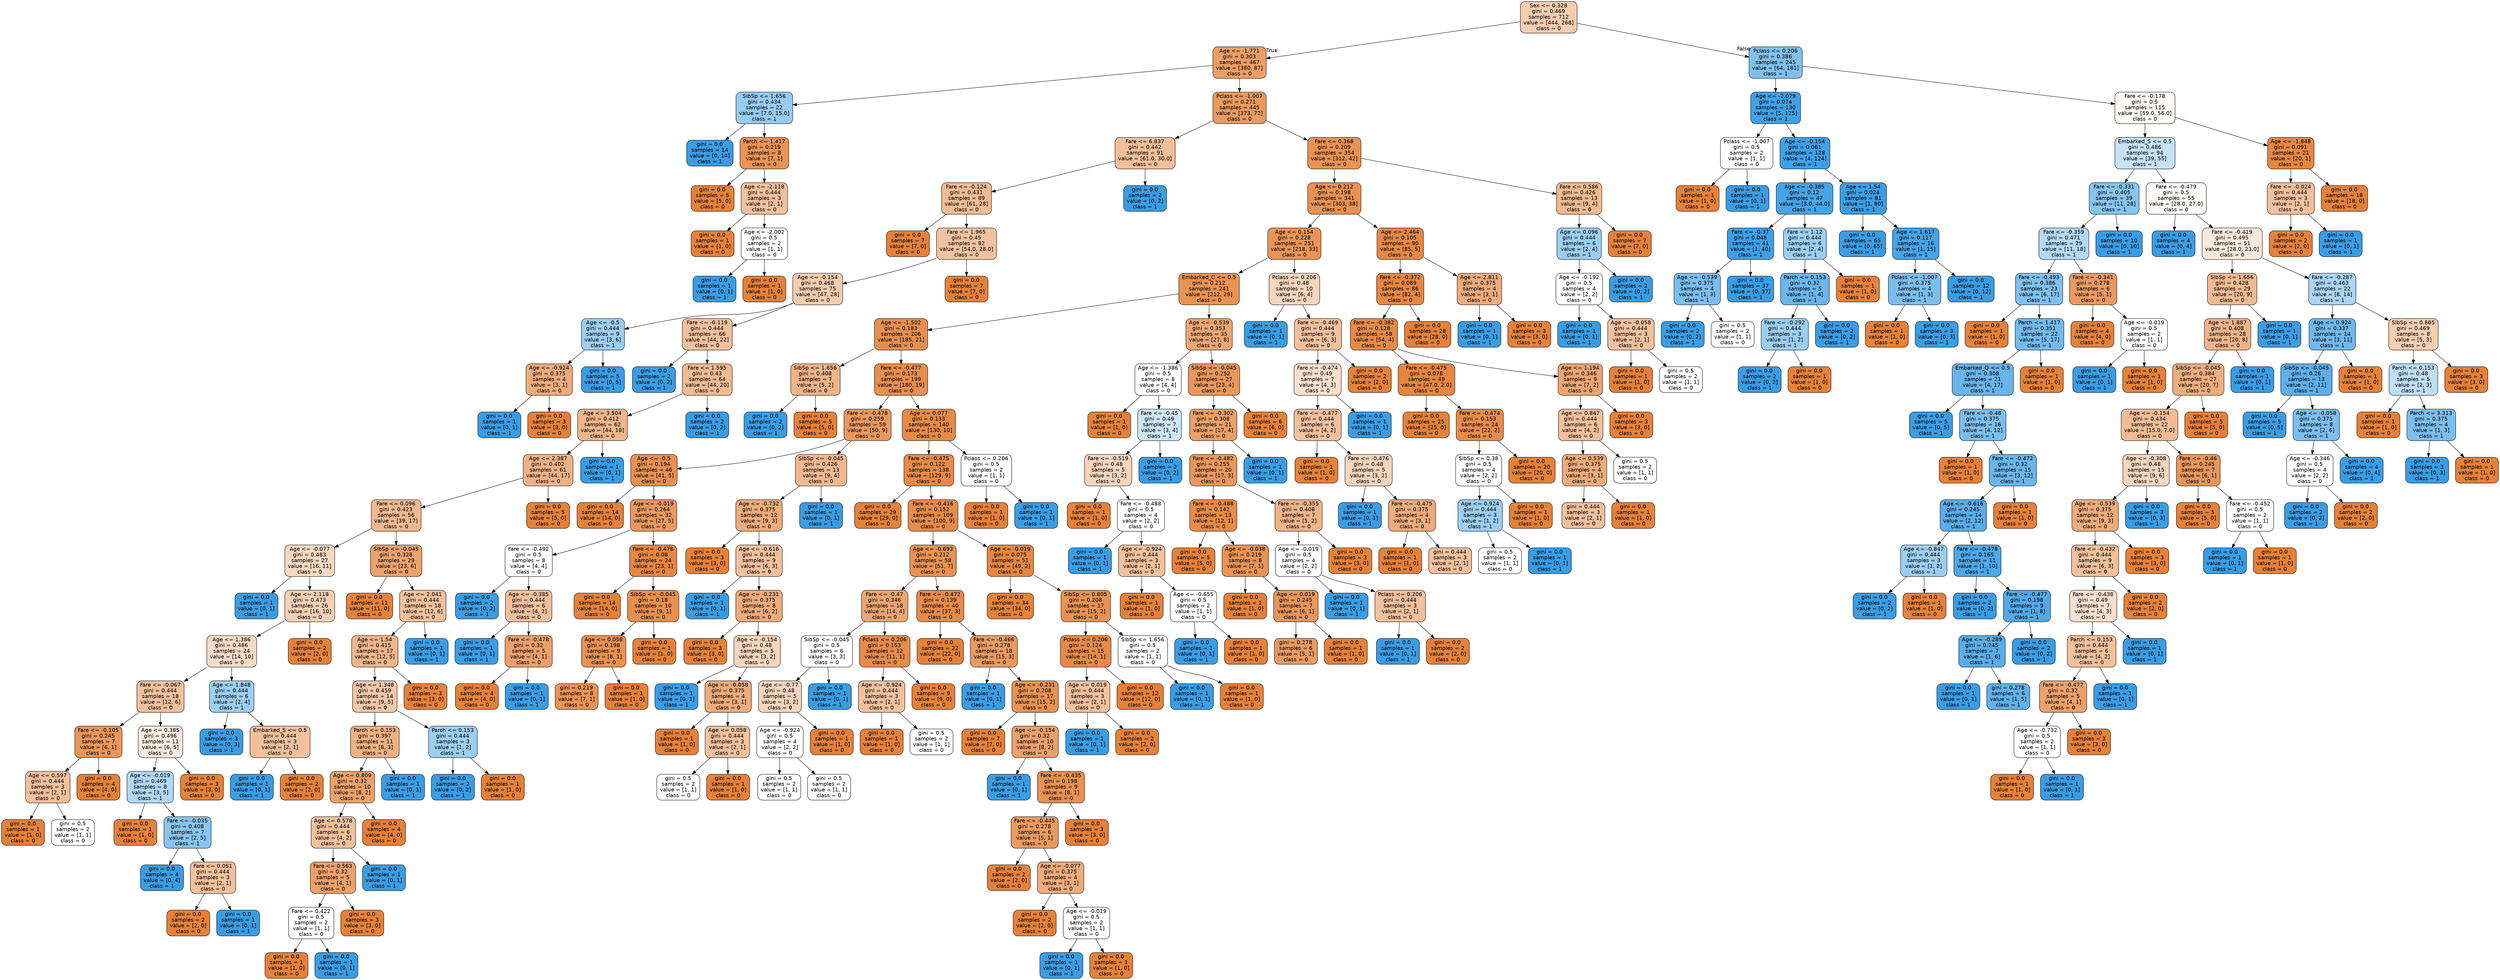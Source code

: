 digraph Tree {
node [shape=box, style="filled, rounded", color="black", fontname="helvetica"] ;
edge [fontname="helvetica"] ;
0 [label="Sex <= 0.328\ngini = 0.469\nsamples = 712\nvalue = [444, 268]\nclass = 0", fillcolor="#f5cdb1"] ;
1 [label="Age <= -1.771\ngini = 0.303\nsamples = 467\nvalue = [380, 87]\nclass = 0", fillcolor="#eb9e66"] ;
0 -> 1 [labeldistance=2.5, labelangle=45, headlabel="True"] ;
2 [label="SibSp <= 1.656\ngini = 0.434\nsamples = 22\nvalue = [7.0, 15.0]\nclass = 1", fillcolor="#95cbf1"] ;
1 -> 2 ;
3 [label="gini = 0.0\nsamples = 14\nvalue = [0, 14]\nclass = 1", fillcolor="#399de5"] ;
2 -> 3 ;
4 [label="Parch <= 1.417\ngini = 0.219\nsamples = 8\nvalue = [7, 1]\nclass = 0", fillcolor="#e99355"] ;
2 -> 4 ;
5 [label="gini = 0.0\nsamples = 5\nvalue = [5, 0]\nclass = 0", fillcolor="#e58139"] ;
4 -> 5 ;
6 [label="Age <= -2.118\ngini = 0.444\nsamples = 3\nvalue = [2, 1]\nclass = 0", fillcolor="#f2c09c"] ;
4 -> 6 ;
7 [label="gini = 0.0\nsamples = 1\nvalue = [1, 0]\nclass = 0", fillcolor="#e58139"] ;
6 -> 7 ;
8 [label="Age <= -2.002\ngini = 0.5\nsamples = 2\nvalue = [1, 1]\nclass = 0", fillcolor="#ffffff"] ;
6 -> 8 ;
9 [label="gini = 0.0\nsamples = 1\nvalue = [0, 1]\nclass = 1", fillcolor="#399de5"] ;
8 -> 9 ;
10 [label="gini = 0.0\nsamples = 1\nvalue = [1, 0]\nclass = 0", fillcolor="#e58139"] ;
8 -> 10 ;
11 [label="Pclass <= -1.007\ngini = 0.271\nsamples = 445\nvalue = [373, 72]\nclass = 0", fillcolor="#ea995f"] ;
1 -> 11 ;
12 [label="Fare <= 6.837\ngini = 0.442\nsamples = 91\nvalue = [61.0, 30.0]\nclass = 0", fillcolor="#f2bf9a"] ;
11 -> 12 ;
13 [label="Fare <= -0.124\ngini = 0.431\nsamples = 89\nvalue = [61, 28]\nclass = 0", fillcolor="#f1bb94"] ;
12 -> 13 ;
14 [label="gini = 0.0\nsamples = 7\nvalue = [7, 0]\nclass = 0", fillcolor="#e58139"] ;
13 -> 14 ;
15 [label="Fare <= 1.965\ngini = 0.45\nsamples = 82\nvalue = [54.0, 28.0]\nclass = 0", fillcolor="#f2c2a0"] ;
13 -> 15 ;
16 [label="Age <= -0.154\ngini = 0.468\nsamples = 75\nvalue = [47, 28]\nclass = 0", fillcolor="#f4ccaf"] ;
15 -> 16 ;
17 [label="Age <= -0.5\ngini = 0.444\nsamples = 9\nvalue = [3, 6]\nclass = 1", fillcolor="#9ccef2"] ;
16 -> 17 ;
18 [label="Age <= -0.924\ngini = 0.375\nsamples = 4\nvalue = [3, 1]\nclass = 0", fillcolor="#eeab7b"] ;
17 -> 18 ;
19 [label="gini = 0.0\nsamples = 1\nvalue = [0, 1]\nclass = 1", fillcolor="#399de5"] ;
18 -> 19 ;
20 [label="gini = 0.0\nsamples = 3\nvalue = [3, 0]\nclass = 0", fillcolor="#e58139"] ;
18 -> 20 ;
21 [label="gini = 0.0\nsamples = 5\nvalue = [0, 5]\nclass = 1", fillcolor="#399de5"] ;
17 -> 21 ;
22 [label="Fare <= -0.119\ngini = 0.444\nsamples = 66\nvalue = [44, 22]\nclass = 0", fillcolor="#f2c09c"] ;
16 -> 22 ;
23 [label="gini = 0.0\nsamples = 2\nvalue = [0, 2]\nclass = 1", fillcolor="#399de5"] ;
22 -> 23 ;
24 [label="Fare <= 1.595\ngini = 0.43\nsamples = 64\nvalue = [44, 20]\nclass = 0", fillcolor="#f1ba93"] ;
22 -> 24 ;
25 [label="Age <= 3.504\ngini = 0.412\nsamples = 62\nvalue = [44, 18]\nclass = 0", fillcolor="#f0b58a"] ;
24 -> 25 ;
26 [label="Age <= 2.387\ngini = 0.402\nsamples = 61\nvalue = [44, 17]\nclass = 0", fillcolor="#efb286"] ;
25 -> 26 ;
27 [label="Fare <= 0.096\ngini = 0.423\nsamples = 56\nvalue = [39, 17]\nclass = 0", fillcolor="#f0b88f"] ;
26 -> 27 ;
28 [label="Age <= -0.077\ngini = 0.483\nsamples = 27\nvalue = [16, 11]\nclass = 0", fillcolor="#f7d8c1"] ;
27 -> 28 ;
29 [label="gini = 0.0\nsamples = 1\nvalue = [0, 1]\nclass = 1", fillcolor="#399de5"] ;
28 -> 29 ;
30 [label="Age <= 2.118\ngini = 0.473\nsamples = 26\nvalue = [16, 10]\nclass = 0", fillcolor="#f5d0b5"] ;
28 -> 30 ;
31 [label="Age <= 1.386\ngini = 0.486\nsamples = 24\nvalue = [14, 10]\nclass = 0", fillcolor="#f8dbc6"] ;
30 -> 31 ;
32 [label="Fare <= -0.067\ngini = 0.444\nsamples = 18\nvalue = [12, 6]\nclass = 0", fillcolor="#f2c09c"] ;
31 -> 32 ;
33 [label="Fare <= -0.105\ngini = 0.245\nsamples = 7\nvalue = [6, 1]\nclass = 0", fillcolor="#e9965a"] ;
32 -> 33 ;
34 [label="Age <= 0.597\ngini = 0.444\nsamples = 3\nvalue = [2, 1]\nclass = 0", fillcolor="#f2c09c"] ;
33 -> 34 ;
35 [label="gini = 0.0\nsamples = 1\nvalue = [1, 0]\nclass = 0", fillcolor="#e58139"] ;
34 -> 35 ;
36 [label="gini = 0.5\nsamples = 2\nvalue = [1, 1]\nclass = 0", fillcolor="#ffffff"] ;
34 -> 36 ;
37 [label="gini = 0.0\nsamples = 4\nvalue = [4, 0]\nclass = 0", fillcolor="#e58139"] ;
33 -> 37 ;
38 [label="Age <= 0.385\ngini = 0.496\nsamples = 11\nvalue = [6, 5]\nclass = 0", fillcolor="#fbeade"] ;
32 -> 38 ;
39 [label="Age <= -0.019\ngini = 0.469\nsamples = 8\nvalue = [3, 5]\nclass = 1", fillcolor="#b0d8f5"] ;
38 -> 39 ;
40 [label="gini = 0.0\nsamples = 1\nvalue = [1, 0]\nclass = 0", fillcolor="#e58139"] ;
39 -> 40 ;
41 [label="Fare <= -0.035\ngini = 0.408\nsamples = 7\nvalue = [2, 5]\nclass = 1", fillcolor="#88c4ef"] ;
39 -> 41 ;
42 [label="gini = 0.0\nsamples = 4\nvalue = [0, 4]\nclass = 1", fillcolor="#399de5"] ;
41 -> 42 ;
43 [label="Fare <= 0.051\ngini = 0.444\nsamples = 3\nvalue = [2, 1]\nclass = 0", fillcolor="#f2c09c"] ;
41 -> 43 ;
44 [label="gini = 0.0\nsamples = 2\nvalue = [2, 0]\nclass = 0", fillcolor="#e58139"] ;
43 -> 44 ;
45 [label="gini = 0.0\nsamples = 1\nvalue = [0, 1]\nclass = 1", fillcolor="#399de5"] ;
43 -> 45 ;
46 [label="gini = 0.0\nsamples = 3\nvalue = [3, 0]\nclass = 0", fillcolor="#e58139"] ;
38 -> 46 ;
47 [label="Age <= 1.848\ngini = 0.444\nsamples = 6\nvalue = [2, 4]\nclass = 1", fillcolor="#9ccef2"] ;
31 -> 47 ;
48 [label="gini = 0.0\nsamples = 3\nvalue = [0, 3]\nclass = 1", fillcolor="#399de5"] ;
47 -> 48 ;
49 [label="Embarked_S <= 0.5\ngini = 0.444\nsamples = 3\nvalue = [2, 1]\nclass = 0", fillcolor="#f2c09c"] ;
47 -> 49 ;
50 [label="gini = 0.0\nsamples = 1\nvalue = [0, 1]\nclass = 1", fillcolor="#399de5"] ;
49 -> 50 ;
51 [label="gini = 0.0\nsamples = 2\nvalue = [2, 0]\nclass = 0", fillcolor="#e58139"] ;
49 -> 51 ;
52 [label="gini = 0.0\nsamples = 2\nvalue = [2, 0]\nclass = 0", fillcolor="#e58139"] ;
30 -> 52 ;
53 [label="SibSp <= -0.045\ngini = 0.328\nsamples = 29\nvalue = [23, 6]\nclass = 0", fillcolor="#eca26d"] ;
27 -> 53 ;
54 [label="gini = 0.0\nsamples = 11\nvalue = [11, 0]\nclass = 0", fillcolor="#e58139"] ;
53 -> 54 ;
55 [label="Age <= 2.041\ngini = 0.444\nsamples = 18\nvalue = [12, 6]\nclass = 0", fillcolor="#f2c09c"] ;
53 -> 55 ;
56 [label="Age <= 1.54\ngini = 0.415\nsamples = 17\nvalue = [12, 5]\nclass = 0", fillcolor="#f0b58b"] ;
55 -> 56 ;
57 [label="Age <= 1.348\ngini = 0.459\nsamples = 14\nvalue = [9, 5]\nclass = 0", fillcolor="#f3c7a7"] ;
56 -> 57 ;
58 [label="Parch <= 0.153\ngini = 0.397\nsamples = 11\nvalue = [8, 3]\nclass = 0", fillcolor="#efb083"] ;
57 -> 58 ;
59 [label="Age <= 0.809\ngini = 0.32\nsamples = 10\nvalue = [8, 2]\nclass = 0", fillcolor="#eca06a"] ;
58 -> 59 ;
60 [label="Age <= 0.578\ngini = 0.444\nsamples = 6\nvalue = [4, 2]\nclass = 0", fillcolor="#f2c09c"] ;
59 -> 60 ;
61 [label="Fare <= 0.563\ngini = 0.32\nsamples = 5\nvalue = [4, 1]\nclass = 0", fillcolor="#eca06a"] ;
60 -> 61 ;
62 [label="Fare <= 0.422\ngini = 0.5\nsamples = 2\nvalue = [1, 1]\nclass = 0", fillcolor="#ffffff"] ;
61 -> 62 ;
63 [label="gini = 0.0\nsamples = 1\nvalue = [1, 0]\nclass = 0", fillcolor="#e58139"] ;
62 -> 63 ;
64 [label="gini = 0.0\nsamples = 1\nvalue = [0, 1]\nclass = 1", fillcolor="#399de5"] ;
62 -> 64 ;
65 [label="gini = 0.0\nsamples = 3\nvalue = [3, 0]\nclass = 0", fillcolor="#e58139"] ;
61 -> 65 ;
66 [label="gini = 0.0\nsamples = 1\nvalue = [0, 1]\nclass = 1", fillcolor="#399de5"] ;
60 -> 66 ;
67 [label="gini = 0.0\nsamples = 4\nvalue = [4, 0]\nclass = 0", fillcolor="#e58139"] ;
59 -> 67 ;
68 [label="gini = 0.0\nsamples = 1\nvalue = [0, 1]\nclass = 1", fillcolor="#399de5"] ;
58 -> 68 ;
69 [label="Parch <= 0.153\ngini = 0.444\nsamples = 3\nvalue = [1, 2]\nclass = 1", fillcolor="#9ccef2"] ;
57 -> 69 ;
70 [label="gini = 0.0\nsamples = 2\nvalue = [0, 2]\nclass = 1", fillcolor="#399de5"] ;
69 -> 70 ;
71 [label="gini = 0.0\nsamples = 1\nvalue = [1, 0]\nclass = 0", fillcolor="#e58139"] ;
69 -> 71 ;
72 [label="gini = 0.0\nsamples = 3\nvalue = [3, 0]\nclass = 0", fillcolor="#e58139"] ;
56 -> 72 ;
73 [label="gini = 0.0\nsamples = 1\nvalue = [0, 1]\nclass = 1", fillcolor="#399de5"] ;
55 -> 73 ;
74 [label="gini = 0.0\nsamples = 5\nvalue = [5, 0]\nclass = 0", fillcolor="#e58139"] ;
26 -> 74 ;
75 [label="gini = 0.0\nsamples = 1\nvalue = [0, 1]\nclass = 1", fillcolor="#399de5"] ;
25 -> 75 ;
76 [label="gini = 0.0\nsamples = 2\nvalue = [0, 2]\nclass = 1", fillcolor="#399de5"] ;
24 -> 76 ;
77 [label="gini = 0.0\nsamples = 7\nvalue = [7, 0]\nclass = 0", fillcolor="#e58139"] ;
15 -> 77 ;
78 [label="gini = 0.0\nsamples = 2\nvalue = [0, 2]\nclass = 1", fillcolor="#399de5"] ;
12 -> 78 ;
79 [label="Fare <= 0.368\ngini = 0.209\nsamples = 354\nvalue = [312, 42]\nclass = 0", fillcolor="#e89254"] ;
11 -> 79 ;
80 [label="Age <= 0.212\ngini = 0.198\nsamples = 341\nvalue = [303, 38]\nclass = 0", fillcolor="#e89152"] ;
79 -> 80 ;
81 [label="Age <= 0.154\ngini = 0.228\nsamples = 251\nvalue = [218, 33]\nclass = 0", fillcolor="#e99457"] ;
80 -> 81 ;
82 [label="Embarked_C <= 0.5\ngini = 0.212\nsamples = 241\nvalue = [212, 29]\nclass = 0", fillcolor="#e99254"] ;
81 -> 82 ;
83 [label="Age <= -1.502\ngini = 0.183\nsamples = 206\nvalue = [185, 21]\nclass = 0", fillcolor="#e88f4f"] ;
82 -> 83 ;
84 [label="SibSp <= 1.656\ngini = 0.408\nsamples = 7\nvalue = [5, 2]\nclass = 0", fillcolor="#efb388"] ;
83 -> 84 ;
85 [label="gini = 0.0\nsamples = 2\nvalue = [0, 2]\nclass = 1", fillcolor="#399de5"] ;
84 -> 85 ;
86 [label="gini = 0.0\nsamples = 5\nvalue = [5, 0]\nclass = 0", fillcolor="#e58139"] ;
84 -> 86 ;
87 [label="Fare <= -0.477\ngini = 0.173\nsamples = 199\nvalue = [180, 19]\nclass = 0", fillcolor="#e88e4e"] ;
83 -> 87 ;
88 [label="Fare <= -0.478\ngini = 0.259\nsamples = 59\nvalue = [50, 9]\nclass = 0", fillcolor="#ea985d"] ;
87 -> 88 ;
89 [label="Age <= -0.5\ngini = 0.194\nsamples = 46\nvalue = [41, 5]\nclass = 0", fillcolor="#e89051"] ;
88 -> 89 ;
90 [label="gini = 0.0\nsamples = 14\nvalue = [14, 0]\nclass = 0", fillcolor="#e58139"] ;
89 -> 90 ;
91 [label="Age <= -0.019\ngini = 0.264\nsamples = 32\nvalue = [27, 5]\nclass = 0", fillcolor="#ea985e"] ;
89 -> 91 ;
92 [label="Fare <= -0.492\ngini = 0.5\nsamples = 8\nvalue = [4, 4]\nclass = 0", fillcolor="#ffffff"] ;
91 -> 92 ;
93 [label="gini = 0.0\nsamples = 2\nvalue = [0, 2]\nclass = 1", fillcolor="#399de5"] ;
92 -> 93 ;
94 [label="Age <= -0.385\ngini = 0.444\nsamples = 6\nvalue = [4, 2]\nclass = 0", fillcolor="#f2c09c"] ;
92 -> 94 ;
95 [label="gini = 0.0\nsamples = 1\nvalue = [0, 1]\nclass = 1", fillcolor="#399de5"] ;
94 -> 95 ;
96 [label="Fare <= -0.478\ngini = 0.32\nsamples = 5\nvalue = [4, 1]\nclass = 0", fillcolor="#eca06a"] ;
94 -> 96 ;
97 [label="gini = 0.0\nsamples = 4\nvalue = [4, 0]\nclass = 0", fillcolor="#e58139"] ;
96 -> 97 ;
98 [label="gini = 0.0\nsamples = 1\nvalue = [0, 1]\nclass = 1", fillcolor="#399de5"] ;
96 -> 98 ;
99 [label="Fare <= -0.478\ngini = 0.08\nsamples = 24\nvalue = [23, 1]\nclass = 0", fillcolor="#e68642"] ;
91 -> 99 ;
100 [label="gini = 0.0\nsamples = 14\nvalue = [14, 0]\nclass = 0", fillcolor="#e58139"] ;
99 -> 100 ;
101 [label="SibSp <= -0.045\ngini = 0.18\nsamples = 10\nvalue = [9, 1]\nclass = 0", fillcolor="#e88f4f"] ;
99 -> 101 ;
102 [label="Age <= 0.058\ngini = 0.198\nsamples = 9\nvalue = [8, 1]\nclass = 0", fillcolor="#e89152"] ;
101 -> 102 ;
103 [label="gini = 0.219\nsamples = 8\nvalue = [7, 1]\nclass = 0", fillcolor="#e99355"] ;
102 -> 103 ;
104 [label="gini = 0.0\nsamples = 1\nvalue = [1, 0]\nclass = 0", fillcolor="#e58139"] ;
102 -> 104 ;
105 [label="gini = 0.0\nsamples = 1\nvalue = [1, 0]\nclass = 0", fillcolor="#e58139"] ;
101 -> 105 ;
106 [label="SibSp <= -0.045\ngini = 0.426\nsamples = 13\nvalue = [9, 4]\nclass = 0", fillcolor="#f1b991"] ;
88 -> 106 ;
107 [label="Age <= -0.732\ngini = 0.375\nsamples = 12\nvalue = [9, 3]\nclass = 0", fillcolor="#eeab7b"] ;
106 -> 107 ;
108 [label="gini = 0.0\nsamples = 3\nvalue = [3, 0]\nclass = 0", fillcolor="#e58139"] ;
107 -> 108 ;
109 [label="Age <= -0.616\ngini = 0.444\nsamples = 9\nvalue = [6, 3]\nclass = 0", fillcolor="#f2c09c"] ;
107 -> 109 ;
110 [label="gini = 0.0\nsamples = 1\nvalue = [0, 1]\nclass = 1", fillcolor="#399de5"] ;
109 -> 110 ;
111 [label="Age <= -0.231\ngini = 0.375\nsamples = 8\nvalue = [6, 2]\nclass = 0", fillcolor="#eeab7b"] ;
109 -> 111 ;
112 [label="gini = 0.0\nsamples = 3\nvalue = [3, 0]\nclass = 0", fillcolor="#e58139"] ;
111 -> 112 ;
113 [label="Age <= -0.154\ngini = 0.48\nsamples = 5\nvalue = [3, 2]\nclass = 0", fillcolor="#f6d5bd"] ;
111 -> 113 ;
114 [label="gini = 0.0\nsamples = 1\nvalue = [0, 1]\nclass = 1", fillcolor="#399de5"] ;
113 -> 114 ;
115 [label="Age <= -0.058\ngini = 0.375\nsamples = 4\nvalue = [3, 1]\nclass = 0", fillcolor="#eeab7b"] ;
113 -> 115 ;
116 [label="gini = 0.0\nsamples = 1\nvalue = [1, 0]\nclass = 0", fillcolor="#e58139"] ;
115 -> 116 ;
117 [label="Age <= 0.058\ngini = 0.444\nsamples = 3\nvalue = [2, 1]\nclass = 0", fillcolor="#f2c09c"] ;
115 -> 117 ;
118 [label="gini = 0.5\nsamples = 2\nvalue = [1, 1]\nclass = 0", fillcolor="#ffffff"] ;
117 -> 118 ;
119 [label="gini = 0.0\nsamples = 1\nvalue = [1, 0]\nclass = 0", fillcolor="#e58139"] ;
117 -> 119 ;
120 [label="gini = 0.0\nsamples = 1\nvalue = [0, 1]\nclass = 1", fillcolor="#399de5"] ;
106 -> 120 ;
121 [label="Age <= 0.077\ngini = 0.133\nsamples = 140\nvalue = [130, 10]\nclass = 0", fillcolor="#e78b48"] ;
87 -> 121 ;
122 [label="Fare <= -0.475\ngini = 0.122\nsamples = 138\nvalue = [129, 9]\nclass = 0", fillcolor="#e78a47"] ;
121 -> 122 ;
123 [label="gini = 0.0\nsamples = 29\nvalue = [29, 0]\nclass = 0", fillcolor="#e58139"] ;
122 -> 123 ;
124 [label="Fare <= -0.416\ngini = 0.152\nsamples = 109\nvalue = [100, 9]\nclass = 0", fillcolor="#e78c4b"] ;
122 -> 124 ;
125 [label="Age <= -0.693\ngini = 0.212\nsamples = 58\nvalue = [51, 7]\nclass = 0", fillcolor="#e99254"] ;
124 -> 125 ;
126 [label="Fare <= -0.47\ngini = 0.346\nsamples = 18\nvalue = [14, 4]\nclass = 0", fillcolor="#eca572"] ;
125 -> 126 ;
127 [label="SibSp <= -0.045\ngini = 0.5\nsamples = 6\nvalue = [3, 3]\nclass = 0", fillcolor="#ffffff"] ;
126 -> 127 ;
128 [label="Age <= -0.77\ngini = 0.48\nsamples = 5\nvalue = [3, 2]\nclass = 0", fillcolor="#f6d5bd"] ;
127 -> 128 ;
129 [label="Age <= -0.924\ngini = 0.5\nsamples = 4\nvalue = [2, 2]\nclass = 0", fillcolor="#ffffff"] ;
128 -> 129 ;
130 [label="gini = 0.5\nsamples = 2\nvalue = [1, 1]\nclass = 0", fillcolor="#ffffff"] ;
129 -> 130 ;
131 [label="gini = 0.5\nsamples = 2\nvalue = [1, 1]\nclass = 0", fillcolor="#ffffff"] ;
129 -> 131 ;
132 [label="gini = 0.0\nsamples = 1\nvalue = [1, 0]\nclass = 0", fillcolor="#e58139"] ;
128 -> 132 ;
133 [label="gini = 0.0\nsamples = 1\nvalue = [0, 1]\nclass = 1", fillcolor="#399de5"] ;
127 -> 133 ;
134 [label="Pclass <= 0.206\ngini = 0.153\nsamples = 12\nvalue = [11, 1]\nclass = 0", fillcolor="#e78c4b"] ;
126 -> 134 ;
135 [label="Age <= -0.924\ngini = 0.444\nsamples = 3\nvalue = [2, 1]\nclass = 0", fillcolor="#f2c09c"] ;
134 -> 135 ;
136 [label="gini = 0.0\nsamples = 1\nvalue = [1, 0]\nclass = 0", fillcolor="#e58139"] ;
135 -> 136 ;
137 [label="gini = 0.5\nsamples = 2\nvalue = [1, 1]\nclass = 0", fillcolor="#ffffff"] ;
135 -> 137 ;
138 [label="gini = 0.0\nsamples = 9\nvalue = [9, 0]\nclass = 0", fillcolor="#e58139"] ;
134 -> 138 ;
139 [label="Fare <= -0.472\ngini = 0.139\nsamples = 40\nvalue = [37, 3]\nclass = 0", fillcolor="#e78b49"] ;
125 -> 139 ;
140 [label="gini = 0.0\nsamples = 22\nvalue = [22, 0]\nclass = 0", fillcolor="#e58139"] ;
139 -> 140 ;
141 [label="Fare <= -0.466\ngini = 0.278\nsamples = 18\nvalue = [15, 3]\nclass = 0", fillcolor="#ea9a61"] ;
139 -> 141 ;
142 [label="gini = 0.0\nsamples = 1\nvalue = [0, 1]\nclass = 1", fillcolor="#399de5"] ;
141 -> 142 ;
143 [label="Age <= -0.231\ngini = 0.208\nsamples = 17\nvalue = [15, 2]\nclass = 0", fillcolor="#e89253"] ;
141 -> 143 ;
144 [label="gini = 0.0\nsamples = 7\nvalue = [7, 0]\nclass = 0", fillcolor="#e58139"] ;
143 -> 144 ;
145 [label="Age <= -0.154\ngini = 0.32\nsamples = 10\nvalue = [8, 2]\nclass = 0", fillcolor="#eca06a"] ;
143 -> 145 ;
146 [label="gini = 0.0\nsamples = 1\nvalue = [0, 1]\nclass = 1", fillcolor="#399de5"] ;
145 -> 146 ;
147 [label="Fare <= -0.435\ngini = 0.198\nsamples = 9\nvalue = [8, 1]\nclass = 0", fillcolor="#e89152"] ;
145 -> 147 ;
148 [label="Fare <= -0.445\ngini = 0.278\nsamples = 6\nvalue = [5, 1]\nclass = 0", fillcolor="#ea9a61"] ;
147 -> 148 ;
149 [label="gini = 0.0\nsamples = 2\nvalue = [2, 0]\nclass = 0", fillcolor="#e58139"] ;
148 -> 149 ;
150 [label="Age <= -0.077\ngini = 0.375\nsamples = 4\nvalue = [3, 1]\nclass = 0", fillcolor="#eeab7b"] ;
148 -> 150 ;
151 [label="gini = 0.0\nsamples = 2\nvalue = [2, 0]\nclass = 0", fillcolor="#e58139"] ;
150 -> 151 ;
152 [label="Age <= -0.019\ngini = 0.5\nsamples = 2\nvalue = [1, 1]\nclass = 0", fillcolor="#ffffff"] ;
150 -> 152 ;
153 [label="gini = 0.0\nsamples = 1\nvalue = [0, 1]\nclass = 1", fillcolor="#399de5"] ;
152 -> 153 ;
154 [label="gini = 0.0\nsamples = 1\nvalue = [1, 0]\nclass = 0", fillcolor="#e58139"] ;
152 -> 154 ;
155 [label="gini = 0.0\nsamples = 3\nvalue = [3, 0]\nclass = 0", fillcolor="#e58139"] ;
147 -> 155 ;
156 [label="Age <= -0.019\ngini = 0.075\nsamples = 51\nvalue = [49, 2]\nclass = 0", fillcolor="#e68641"] ;
124 -> 156 ;
157 [label="gini = 0.0\nsamples = 34\nvalue = [34, 0]\nclass = 0", fillcolor="#e58139"] ;
156 -> 157 ;
158 [label="SibSp <= 0.805\ngini = 0.208\nsamples = 17\nvalue = [15, 2]\nclass = 0", fillcolor="#e89253"] ;
156 -> 158 ;
159 [label="Pclass <= 0.206\ngini = 0.124\nsamples = 15\nvalue = [14, 1]\nclass = 0", fillcolor="#e78a47"] ;
158 -> 159 ;
160 [label="Age <= 0.019\ngini = 0.444\nsamples = 3\nvalue = [2, 1]\nclass = 0", fillcolor="#f2c09c"] ;
159 -> 160 ;
161 [label="gini = 0.0\nsamples = 1\nvalue = [0, 1]\nclass = 1", fillcolor="#399de5"] ;
160 -> 161 ;
162 [label="gini = 0.0\nsamples = 2\nvalue = [2, 0]\nclass = 0", fillcolor="#e58139"] ;
160 -> 162 ;
163 [label="gini = 0.0\nsamples = 12\nvalue = [12, 0]\nclass = 0", fillcolor="#e58139"] ;
159 -> 163 ;
164 [label="SibSp <= 1.656\ngini = 0.5\nsamples = 2\nvalue = [1, 1]\nclass = 0", fillcolor="#ffffff"] ;
158 -> 164 ;
165 [label="gini = 0.0\nsamples = 1\nvalue = [0, 1]\nclass = 1", fillcolor="#399de5"] ;
164 -> 165 ;
166 [label="gini = 0.0\nsamples = 1\nvalue = [1, 0]\nclass = 0", fillcolor="#e58139"] ;
164 -> 166 ;
167 [label="Pclass <= 0.206\ngini = 0.5\nsamples = 2\nvalue = [1, 1]\nclass = 0", fillcolor="#ffffff"] ;
121 -> 167 ;
168 [label="gini = 0.0\nsamples = 1\nvalue = [1, 0]\nclass = 0", fillcolor="#e58139"] ;
167 -> 168 ;
169 [label="gini = 0.0\nsamples = 1\nvalue = [0, 1]\nclass = 1", fillcolor="#399de5"] ;
167 -> 169 ;
170 [label="Age <= -0.539\ngini = 0.353\nsamples = 35\nvalue = [27, 8]\nclass = 0", fillcolor="#eda674"] ;
82 -> 170 ;
171 [label="Age <= -1.386\ngini = 0.5\nsamples = 8\nvalue = [4, 4]\nclass = 0", fillcolor="#ffffff"] ;
170 -> 171 ;
172 [label="gini = 0.0\nsamples = 1\nvalue = [1, 0]\nclass = 0", fillcolor="#e58139"] ;
171 -> 172 ;
173 [label="Fare <= -0.45\ngini = 0.49\nsamples = 7\nvalue = [3, 4]\nclass = 1", fillcolor="#cee6f8"] ;
171 -> 173 ;
174 [label="Fare <= -0.519\ngini = 0.48\nsamples = 5\nvalue = [3, 2]\nclass = 0", fillcolor="#f6d5bd"] ;
173 -> 174 ;
175 [label="gini = 0.0\nsamples = 1\nvalue = [1, 0]\nclass = 0", fillcolor="#e58139"] ;
174 -> 175 ;
176 [label="Fare <= -0.488\ngini = 0.5\nsamples = 4\nvalue = [2, 2]\nclass = 0", fillcolor="#ffffff"] ;
174 -> 176 ;
177 [label="gini = 0.0\nsamples = 1\nvalue = [0, 1]\nclass = 1", fillcolor="#399de5"] ;
176 -> 177 ;
178 [label="Age <= -0.924\ngini = 0.444\nsamples = 3\nvalue = [2, 1]\nclass = 0", fillcolor="#f2c09c"] ;
176 -> 178 ;
179 [label="gini = 0.0\nsamples = 1\nvalue = [1, 0]\nclass = 0", fillcolor="#e58139"] ;
178 -> 179 ;
180 [label="Age <= -0.655\ngini = 0.5\nsamples = 2\nvalue = [1, 1]\nclass = 0", fillcolor="#ffffff"] ;
178 -> 180 ;
181 [label="gini = 0.0\nsamples = 1\nvalue = [0, 1]\nclass = 1", fillcolor="#399de5"] ;
180 -> 181 ;
182 [label="gini = 0.0\nsamples = 1\nvalue = [1, 0]\nclass = 0", fillcolor="#e58139"] ;
180 -> 182 ;
183 [label="gini = 0.0\nsamples = 2\nvalue = [0, 2]\nclass = 1", fillcolor="#399de5"] ;
173 -> 183 ;
184 [label="SibSp <= -0.045\ngini = 0.252\nsamples = 27\nvalue = [23, 4]\nclass = 0", fillcolor="#ea975b"] ;
170 -> 184 ;
185 [label="Fare <= -0.302\ngini = 0.308\nsamples = 21\nvalue = [17, 4]\nclass = 0", fillcolor="#eb9f68"] ;
184 -> 185 ;
186 [label="Fare <= -0.482\ngini = 0.255\nsamples = 20\nvalue = [17, 3]\nclass = 0", fillcolor="#ea975c"] ;
185 -> 186 ;
187 [label="Fare <= -0.488\ngini = 0.142\nsamples = 13\nvalue = [12, 1]\nclass = 0", fillcolor="#e78c49"] ;
186 -> 187 ;
188 [label="gini = 0.0\nsamples = 5\nvalue = [5, 0]\nclass = 0", fillcolor="#e58139"] ;
187 -> 188 ;
189 [label="Age <= -0.038\ngini = 0.219\nsamples = 8\nvalue = [7, 1]\nclass = 0", fillcolor="#e99355"] ;
187 -> 189 ;
190 [label="gini = 0.0\nsamples = 1\nvalue = [1, 0]\nclass = 0", fillcolor="#e58139"] ;
189 -> 190 ;
191 [label="Age <= 0.019\ngini = 0.245\nsamples = 7\nvalue = [6, 1]\nclass = 0", fillcolor="#e9965a"] ;
189 -> 191 ;
192 [label="gini = 0.278\nsamples = 6\nvalue = [5, 1]\nclass = 0", fillcolor="#ea9a61"] ;
191 -> 192 ;
193 [label="gini = 0.0\nsamples = 1\nvalue = [1, 0]\nclass = 0", fillcolor="#e58139"] ;
191 -> 193 ;
194 [label="Fare <= -0.355\ngini = 0.408\nsamples = 7\nvalue = [5, 2]\nclass = 0", fillcolor="#efb388"] ;
186 -> 194 ;
195 [label="Age <= -0.019\ngini = 0.5\nsamples = 4\nvalue = [2, 2]\nclass = 0", fillcolor="#ffffff"] ;
194 -> 195 ;
196 [label="gini = 0.0\nsamples = 1\nvalue = [0, 1]\nclass = 1", fillcolor="#399de5"] ;
195 -> 196 ;
197 [label="Pclass <= 0.206\ngini = 0.444\nsamples = 3\nvalue = [2, 1]\nclass = 0", fillcolor="#f2c09c"] ;
195 -> 197 ;
198 [label="gini = 0.0\nsamples = 1\nvalue = [0, 1]\nclass = 1", fillcolor="#399de5"] ;
197 -> 198 ;
199 [label="gini = 0.0\nsamples = 2\nvalue = [2, 0]\nclass = 0", fillcolor="#e58139"] ;
197 -> 199 ;
200 [label="gini = 0.0\nsamples = 3\nvalue = [3, 0]\nclass = 0", fillcolor="#e58139"] ;
194 -> 200 ;
201 [label="gini = 0.0\nsamples = 1\nvalue = [0, 1]\nclass = 1", fillcolor="#399de5"] ;
185 -> 201 ;
202 [label="gini = 0.0\nsamples = 6\nvalue = [6, 0]\nclass = 0", fillcolor="#e58139"] ;
184 -> 202 ;
203 [label="Pclass <= 0.206\ngini = 0.48\nsamples = 10\nvalue = [6, 4]\nclass = 0", fillcolor="#f6d5bd"] ;
81 -> 203 ;
204 [label="gini = 0.0\nsamples = 1\nvalue = [0, 1]\nclass = 1", fillcolor="#399de5"] ;
203 -> 204 ;
205 [label="Fare <= -0.469\ngini = 0.444\nsamples = 9\nvalue = [6, 3]\nclass = 0", fillcolor="#f2c09c"] ;
203 -> 205 ;
206 [label="Fare <= -0.474\ngini = 0.49\nsamples = 7\nvalue = [4, 3]\nclass = 0", fillcolor="#f8e0ce"] ;
205 -> 206 ;
207 [label="Fare <= -0.477\ngini = 0.444\nsamples = 6\nvalue = [4, 2]\nclass = 0", fillcolor="#f2c09c"] ;
206 -> 207 ;
208 [label="gini = 0.0\nsamples = 1\nvalue = [1, 0]\nclass = 0", fillcolor="#e58139"] ;
207 -> 208 ;
209 [label="Fare <= -0.476\ngini = 0.48\nsamples = 5\nvalue = [3, 2]\nclass = 0", fillcolor="#f6d5bd"] ;
207 -> 209 ;
210 [label="gini = 0.0\nsamples = 1\nvalue = [0, 1]\nclass = 1", fillcolor="#399de5"] ;
209 -> 210 ;
211 [label="Fare <= -0.475\ngini = 0.375\nsamples = 4\nvalue = [3, 1]\nclass = 0", fillcolor="#eeab7b"] ;
209 -> 211 ;
212 [label="gini = 0.0\nsamples = 1\nvalue = [1, 0]\nclass = 0", fillcolor="#e58139"] ;
211 -> 212 ;
213 [label="gini = 0.444\nsamples = 3\nvalue = [2, 1]\nclass = 0", fillcolor="#f2c09c"] ;
211 -> 213 ;
214 [label="gini = 0.0\nsamples = 1\nvalue = [0, 1]\nclass = 1", fillcolor="#399de5"] ;
206 -> 214 ;
215 [label="gini = 0.0\nsamples = 2\nvalue = [2, 0]\nclass = 0", fillcolor="#e58139"] ;
205 -> 215 ;
216 [label="Age <= 2.464\ngini = 0.105\nsamples = 90\nvalue = [85, 5]\nclass = 0", fillcolor="#e78845"] ;
80 -> 216 ;
217 [label="Fare <= -0.372\ngini = 0.089\nsamples = 86\nvalue = [82, 4]\nclass = 0", fillcolor="#e68743"] ;
216 -> 217 ;
218 [label="Fare <= -0.382\ngini = 0.128\nsamples = 58\nvalue = [54, 4]\nclass = 0", fillcolor="#e78a48"] ;
217 -> 218 ;
219 [label="Fare <= -0.475\ngini = 0.078\nsamples = 49\nvalue = [47.0, 2.0]\nclass = 0", fillcolor="#e68641"] ;
218 -> 219 ;
220 [label="gini = 0.0\nsamples = 25\nvalue = [25, 0]\nclass = 0", fillcolor="#e58139"] ;
219 -> 220 ;
221 [label="Fare <= -0.474\ngini = 0.153\nsamples = 24\nvalue = [22, 2]\nclass = 0", fillcolor="#e78c4b"] ;
219 -> 221 ;
222 [label="SibSp <= 0.38\ngini = 0.5\nsamples = 4\nvalue = [2, 2]\nclass = 0", fillcolor="#ffffff"] ;
221 -> 222 ;
223 [label="Age <= 0.924\ngini = 0.444\nsamples = 3\nvalue = [1, 2]\nclass = 1", fillcolor="#9ccef2"] ;
222 -> 223 ;
224 [label="gini = 0.5\nsamples = 2\nvalue = [1, 1]\nclass = 0", fillcolor="#ffffff"] ;
223 -> 224 ;
225 [label="gini = 0.0\nsamples = 1\nvalue = [0, 1]\nclass = 1", fillcolor="#399de5"] ;
223 -> 225 ;
226 [label="gini = 0.0\nsamples = 1\nvalue = [1, 0]\nclass = 0", fillcolor="#e58139"] ;
222 -> 226 ;
227 [label="gini = 0.0\nsamples = 20\nvalue = [20, 0]\nclass = 0", fillcolor="#e58139"] ;
221 -> 227 ;
228 [label="Age <= 1.194\ngini = 0.346\nsamples = 9\nvalue = [7, 2]\nclass = 0", fillcolor="#eca572"] ;
218 -> 228 ;
229 [label="Age <= 0.847\ngini = 0.444\nsamples = 6\nvalue = [4, 2]\nclass = 0", fillcolor="#f2c09c"] ;
228 -> 229 ;
230 [label="Age <= 0.539\ngini = 0.375\nsamples = 4\nvalue = [3, 1]\nclass = 0", fillcolor="#eeab7b"] ;
229 -> 230 ;
231 [label="gini = 0.444\nsamples = 3\nvalue = [2, 1]\nclass = 0", fillcolor="#f2c09c"] ;
230 -> 231 ;
232 [label="gini = 0.0\nsamples = 1\nvalue = [1, 0]\nclass = 0", fillcolor="#e58139"] ;
230 -> 232 ;
233 [label="gini = 0.5\nsamples = 2\nvalue = [1, 1]\nclass = 0", fillcolor="#ffffff"] ;
229 -> 233 ;
234 [label="gini = 0.0\nsamples = 3\nvalue = [3, 0]\nclass = 0", fillcolor="#e58139"] ;
228 -> 234 ;
235 [label="gini = 0.0\nsamples = 28\nvalue = [28, 0]\nclass = 0", fillcolor="#e58139"] ;
217 -> 235 ;
236 [label="Age <= 2.811\ngini = 0.375\nsamples = 4\nvalue = [3, 1]\nclass = 0", fillcolor="#eeab7b"] ;
216 -> 236 ;
237 [label="gini = 0.0\nsamples = 1\nvalue = [0, 1]\nclass = 1", fillcolor="#399de5"] ;
236 -> 237 ;
238 [label="gini = 0.0\nsamples = 3\nvalue = [3, 0]\nclass = 0", fillcolor="#e58139"] ;
236 -> 238 ;
239 [label="Fare <= 0.586\ngini = 0.426\nsamples = 13\nvalue = [9, 4]\nclass = 0", fillcolor="#f1b991"] ;
79 -> 239 ;
240 [label="Age <= 0.096\ngini = 0.444\nsamples = 6\nvalue = [2, 4]\nclass = 1", fillcolor="#9ccef2"] ;
239 -> 240 ;
241 [label="Age <= -0.192\ngini = 0.5\nsamples = 4\nvalue = [2, 2]\nclass = 0", fillcolor="#ffffff"] ;
240 -> 241 ;
242 [label="gini = 0.0\nsamples = 1\nvalue = [0, 1]\nclass = 1", fillcolor="#399de5"] ;
241 -> 242 ;
243 [label="Age <= -0.058\ngini = 0.444\nsamples = 3\nvalue = [2, 1]\nclass = 0", fillcolor="#f2c09c"] ;
241 -> 243 ;
244 [label="gini = 0.0\nsamples = 1\nvalue = [1, 0]\nclass = 0", fillcolor="#e58139"] ;
243 -> 244 ;
245 [label="gini = 0.5\nsamples = 2\nvalue = [1, 1]\nclass = 0", fillcolor="#ffffff"] ;
243 -> 245 ;
246 [label="gini = 0.0\nsamples = 2\nvalue = [0, 2]\nclass = 1", fillcolor="#399de5"] ;
240 -> 246 ;
247 [label="gini = 0.0\nsamples = 7\nvalue = [7, 0]\nclass = 0", fillcolor="#e58139"] ;
239 -> 247 ;
248 [label="Pclass <= 0.206\ngini = 0.386\nsamples = 245\nvalue = [64, 181]\nclass = 1", fillcolor="#7fc0ee"] ;
0 -> 248 [labeldistance=2.5, labelangle=-45, headlabel="False"] ;
249 [label="Age <= -2.079\ngini = 0.074\nsamples = 130\nvalue = [5, 125]\nclass = 1", fillcolor="#41a1e6"] ;
248 -> 249 ;
250 [label="Pclass <= -1.007\ngini = 0.5\nsamples = 2\nvalue = [1, 1]\nclass = 0", fillcolor="#ffffff"] ;
249 -> 250 ;
251 [label="gini = 0.0\nsamples = 1\nvalue = [1, 0]\nclass = 0", fillcolor="#e58139"] ;
250 -> 251 ;
252 [label="gini = 0.0\nsamples = 1\nvalue = [0, 1]\nclass = 1", fillcolor="#399de5"] ;
250 -> 252 ;
253 [label="Age <= -0.154\ngini = 0.061\nsamples = 128\nvalue = [4, 124]\nclass = 1", fillcolor="#3fa0e6"] ;
249 -> 253 ;
254 [label="Age <= -0.385\ngini = 0.12\nsamples = 47\nvalue = [3.0, 44.0]\nclass = 1", fillcolor="#46a4e7"] ;
253 -> 254 ;
255 [label="Fare <= -0.37\ngini = 0.048\nsamples = 41\nvalue = [1, 40]\nclass = 1", fillcolor="#3e9fe6"] ;
254 -> 255 ;
256 [label="Age <= -0.539\ngini = 0.375\nsamples = 4\nvalue = [1, 3]\nclass = 1", fillcolor="#7bbeee"] ;
255 -> 256 ;
257 [label="gini = 0.0\nsamples = 2\nvalue = [0, 2]\nclass = 1", fillcolor="#399de5"] ;
256 -> 257 ;
258 [label="gini = 0.5\nsamples = 2\nvalue = [1, 1]\nclass = 0", fillcolor="#ffffff"] ;
256 -> 258 ;
259 [label="gini = 0.0\nsamples = 37\nvalue = [0, 37]\nclass = 1", fillcolor="#399de5"] ;
255 -> 259 ;
260 [label="Fare <= 1.12\ngini = 0.444\nsamples = 6\nvalue = [2, 4]\nclass = 1", fillcolor="#9ccef2"] ;
254 -> 260 ;
261 [label="Parch <= 0.153\ngini = 0.32\nsamples = 5\nvalue = [1, 4]\nclass = 1", fillcolor="#6ab6ec"] ;
260 -> 261 ;
262 [label="Fare <= -0.292\ngini = 0.444\nsamples = 3\nvalue = [1, 2]\nclass = 1", fillcolor="#9ccef2"] ;
261 -> 262 ;
263 [label="gini = 0.0\nsamples = 2\nvalue = [0, 2]\nclass = 1", fillcolor="#399de5"] ;
262 -> 263 ;
264 [label="gini = 0.0\nsamples = 1\nvalue = [1, 0]\nclass = 0", fillcolor="#e58139"] ;
262 -> 264 ;
265 [label="gini = 0.0\nsamples = 2\nvalue = [0, 2]\nclass = 1", fillcolor="#399de5"] ;
261 -> 265 ;
266 [label="gini = 0.0\nsamples = 1\nvalue = [1, 0]\nclass = 0", fillcolor="#e58139"] ;
260 -> 266 ;
267 [label="Age <= 1.54\ngini = 0.024\nsamples = 81\nvalue = [1, 80]\nclass = 1", fillcolor="#3b9ee5"] ;
253 -> 267 ;
268 [label="gini = 0.0\nsamples = 65\nvalue = [0, 65]\nclass = 1", fillcolor="#399de5"] ;
267 -> 268 ;
269 [label="Age <= 1.617\ngini = 0.117\nsamples = 16\nvalue = [1, 15]\nclass = 1", fillcolor="#46a4e7"] ;
267 -> 269 ;
270 [label="Pclass <= -1.007\ngini = 0.375\nsamples = 4\nvalue = [1, 3]\nclass = 1", fillcolor="#7bbeee"] ;
269 -> 270 ;
271 [label="gini = 0.0\nsamples = 1\nvalue = [1, 0]\nclass = 0", fillcolor="#e58139"] ;
270 -> 271 ;
272 [label="gini = 0.0\nsamples = 3\nvalue = [0, 3]\nclass = 1", fillcolor="#399de5"] ;
270 -> 272 ;
273 [label="gini = 0.0\nsamples = 12\nvalue = [0, 12]\nclass = 1", fillcolor="#399de5"] ;
269 -> 273 ;
274 [label="Fare <= -0.178\ngini = 0.5\nsamples = 115\nvalue = [59.0, 56.0]\nclass = 0", fillcolor="#fef9f5"] ;
248 -> 274 ;
275 [label="Embarked_S <= 0.5\ngini = 0.486\nsamples = 94\nvalue = [39, 55]\nclass = 1", fillcolor="#c5e2f7"] ;
274 -> 275 ;
276 [label="Fare <= -0.331\ngini = 0.405\nsamples = 39\nvalue = [11, 28]\nclass = 1", fillcolor="#87c4ef"] ;
275 -> 276 ;
277 [label="Fare <= -0.359\ngini = 0.471\nsamples = 29\nvalue = [11, 18]\nclass = 1", fillcolor="#b2d9f5"] ;
276 -> 277 ;
278 [label="Fare <= -0.493\ngini = 0.386\nsamples = 23\nvalue = [6, 17]\nclass = 1", fillcolor="#7fc0ee"] ;
277 -> 278 ;
279 [label="gini = 0.0\nsamples = 1\nvalue = [1, 0]\nclass = 0", fillcolor="#e58139"] ;
278 -> 279 ;
280 [label="Parch <= 1.417\ngini = 0.351\nsamples = 22\nvalue = [5, 17]\nclass = 1", fillcolor="#73baed"] ;
278 -> 280 ;
281 [label="Embarked_Q <= 0.5\ngini = 0.308\nsamples = 21\nvalue = [4, 17]\nclass = 1", fillcolor="#68b4eb"] ;
280 -> 281 ;
282 [label="gini = 0.0\nsamples = 5\nvalue = [0, 5]\nclass = 1", fillcolor="#399de5"] ;
281 -> 282 ;
283 [label="Fare <= -0.48\ngini = 0.375\nsamples = 16\nvalue = [4, 12]\nclass = 1", fillcolor="#7bbeee"] ;
281 -> 283 ;
284 [label="gini = 0.0\nsamples = 1\nvalue = [1, 0]\nclass = 0", fillcolor="#e58139"] ;
283 -> 284 ;
285 [label="Fare <= -0.472\ngini = 0.32\nsamples = 15\nvalue = [3, 12]\nclass = 1", fillcolor="#6ab6ec"] ;
283 -> 285 ;
286 [label="Age <= -0.616\ngini = 0.245\nsamples = 14\nvalue = [2, 12]\nclass = 1", fillcolor="#5aade9"] ;
285 -> 286 ;
287 [label="Age <= -0.847\ngini = 0.444\nsamples = 3\nvalue = [1, 2]\nclass = 1", fillcolor="#9ccef2"] ;
286 -> 287 ;
288 [label="gini = 0.0\nsamples = 2\nvalue = [0, 2]\nclass = 1", fillcolor="#399de5"] ;
287 -> 288 ;
289 [label="gini = 0.0\nsamples = 1\nvalue = [1, 0]\nclass = 0", fillcolor="#e58139"] ;
287 -> 289 ;
290 [label="Fare <= -0.478\ngini = 0.165\nsamples = 11\nvalue = [1, 10]\nclass = 1", fillcolor="#4da7e8"] ;
286 -> 290 ;
291 [label="gini = 0.0\nsamples = 2\nvalue = [0, 2]\nclass = 1", fillcolor="#399de5"] ;
290 -> 291 ;
292 [label="Fare <= -0.477\ngini = 0.198\nsamples = 9\nvalue = [1, 8]\nclass = 1", fillcolor="#52a9e8"] ;
290 -> 292 ;
293 [label="Age <= -0.289\ngini = 0.245\nsamples = 7\nvalue = [1, 6]\nclass = 1", fillcolor="#5aade9"] ;
292 -> 293 ;
294 [label="gini = 0.0\nsamples = 1\nvalue = [0, 1]\nclass = 1", fillcolor="#399de5"] ;
293 -> 294 ;
295 [label="gini = 0.278\nsamples = 6\nvalue = [1, 5]\nclass = 1", fillcolor="#61b1ea"] ;
293 -> 295 ;
296 [label="gini = 0.0\nsamples = 2\nvalue = [0, 2]\nclass = 1", fillcolor="#399de5"] ;
292 -> 296 ;
297 [label="gini = 0.0\nsamples = 1\nvalue = [1, 0]\nclass = 0", fillcolor="#e58139"] ;
285 -> 297 ;
298 [label="gini = 0.0\nsamples = 1\nvalue = [1, 0]\nclass = 0", fillcolor="#e58139"] ;
280 -> 298 ;
299 [label="Fare <= -0.341\ngini = 0.278\nsamples = 6\nvalue = [5, 1]\nclass = 0", fillcolor="#ea9a61"] ;
277 -> 299 ;
300 [label="gini = 0.0\nsamples = 4\nvalue = [4, 0]\nclass = 0", fillcolor="#e58139"] ;
299 -> 300 ;
301 [label="Age <= -0.019\ngini = 0.5\nsamples = 2\nvalue = [1, 1]\nclass = 0", fillcolor="#ffffff"] ;
299 -> 301 ;
302 [label="gini = 0.0\nsamples = 1\nvalue = [0, 1]\nclass = 1", fillcolor="#399de5"] ;
301 -> 302 ;
303 [label="gini = 0.0\nsamples = 1\nvalue = [1, 0]\nclass = 0", fillcolor="#e58139"] ;
301 -> 303 ;
304 [label="gini = 0.0\nsamples = 10\nvalue = [0, 10]\nclass = 1", fillcolor="#399de5"] ;
276 -> 304 ;
305 [label="Fare <= -0.479\ngini = 0.5\nsamples = 55\nvalue = [28.0, 27.0]\nclass = 0", fillcolor="#fefaf8"] ;
275 -> 305 ;
306 [label="gini = 0.0\nsamples = 4\nvalue = [0, 4]\nclass = 1", fillcolor="#399de5"] ;
305 -> 306 ;
307 [label="Fare <= -0.419\ngini = 0.495\nsamples = 51\nvalue = [28.0, 23.0]\nclass = 0", fillcolor="#fae8dc"] ;
305 -> 307 ;
308 [label="SibSp <= 1.656\ngini = 0.428\nsamples = 29\nvalue = [20, 9]\nclass = 0", fillcolor="#f1ba92"] ;
307 -> 308 ;
309 [label="Age <= 1.887\ngini = 0.408\nsamples = 28\nvalue = [20, 8]\nclass = 0", fillcolor="#efb388"] ;
308 -> 309 ;
310 [label="SibSp <= -0.045\ngini = 0.384\nsamples = 27\nvalue = [20, 7]\nclass = 0", fillcolor="#eead7e"] ;
309 -> 310 ;
311 [label="Age <= -0.154\ngini = 0.434\nsamples = 22\nvalue = [15.0, 7.0]\nclass = 0", fillcolor="#f1bc95"] ;
310 -> 311 ;
312 [label="Age <= -0.308\ngini = 0.48\nsamples = 15\nvalue = [9, 6]\nclass = 0", fillcolor="#f6d5bd"] ;
311 -> 312 ;
313 [label="Age <= -0.539\ngini = 0.375\nsamples = 12\nvalue = [9, 3]\nclass = 0", fillcolor="#eeab7b"] ;
312 -> 313 ;
314 [label="Fare <= -0.432\ngini = 0.444\nsamples = 9\nvalue = [6, 3]\nclass = 0", fillcolor="#f2c09c"] ;
313 -> 314 ;
315 [label="Fare <= -0.438\ngini = 0.49\nsamples = 7\nvalue = [4, 3]\nclass = 0", fillcolor="#f8e0ce"] ;
314 -> 315 ;
316 [label="Parch <= 0.153\ngini = 0.444\nsamples = 6\nvalue = [4, 2]\nclass = 0", fillcolor="#f2c09c"] ;
315 -> 316 ;
317 [label="Fare <= -0.477\ngini = 0.32\nsamples = 5\nvalue = [4, 1]\nclass = 0", fillcolor="#eca06a"] ;
316 -> 317 ;
318 [label="Age <= -0.732\ngini = 0.5\nsamples = 2\nvalue = [1, 1]\nclass = 0", fillcolor="#ffffff"] ;
317 -> 318 ;
319 [label="gini = 0.0\nsamples = 1\nvalue = [1, 0]\nclass = 0", fillcolor="#e58139"] ;
318 -> 319 ;
320 [label="gini = 0.0\nsamples = 1\nvalue = [0, 1]\nclass = 1", fillcolor="#399de5"] ;
318 -> 320 ;
321 [label="gini = 0.0\nsamples = 3\nvalue = [3, 0]\nclass = 0", fillcolor="#e58139"] ;
317 -> 321 ;
322 [label="gini = 0.0\nsamples = 1\nvalue = [0, 1]\nclass = 1", fillcolor="#399de5"] ;
316 -> 322 ;
323 [label="gini = 0.0\nsamples = 1\nvalue = [0, 1]\nclass = 1", fillcolor="#399de5"] ;
315 -> 323 ;
324 [label="gini = 0.0\nsamples = 2\nvalue = [2, 0]\nclass = 0", fillcolor="#e58139"] ;
314 -> 324 ;
325 [label="gini = 0.0\nsamples = 3\nvalue = [3, 0]\nclass = 0", fillcolor="#e58139"] ;
313 -> 325 ;
326 [label="gini = 0.0\nsamples = 3\nvalue = [0, 3]\nclass = 1", fillcolor="#399de5"] ;
312 -> 326 ;
327 [label="Fare <= -0.46\ngini = 0.245\nsamples = 7\nvalue = [6, 1]\nclass = 0", fillcolor="#e9965a"] ;
311 -> 327 ;
328 [label="gini = 0.0\nsamples = 5\nvalue = [5, 0]\nclass = 0", fillcolor="#e58139"] ;
327 -> 328 ;
329 [label="Fare <= -0.452\ngini = 0.5\nsamples = 2\nvalue = [1, 1]\nclass = 0", fillcolor="#ffffff"] ;
327 -> 329 ;
330 [label="gini = 0.0\nsamples = 1\nvalue = [0, 1]\nclass = 1", fillcolor="#399de5"] ;
329 -> 330 ;
331 [label="gini = 0.0\nsamples = 1\nvalue = [1, 0]\nclass = 0", fillcolor="#e58139"] ;
329 -> 331 ;
332 [label="gini = 0.0\nsamples = 5\nvalue = [5, 0]\nclass = 0", fillcolor="#e58139"] ;
310 -> 332 ;
333 [label="gini = 0.0\nsamples = 1\nvalue = [0, 1]\nclass = 1", fillcolor="#399de5"] ;
309 -> 333 ;
334 [label="gini = 0.0\nsamples = 1\nvalue = [0, 1]\nclass = 1", fillcolor="#399de5"] ;
308 -> 334 ;
335 [label="Fare <= -0.287\ngini = 0.463\nsamples = 22\nvalue = [8, 14]\nclass = 1", fillcolor="#aad5f4"] ;
307 -> 335 ;
336 [label="Age <= 0.924\ngini = 0.337\nsamples = 14\nvalue = [3, 11]\nclass = 1", fillcolor="#6fb8ec"] ;
335 -> 336 ;
337 [label="SibSp <= -0.045\ngini = 0.26\nsamples = 13\nvalue = [2, 11]\nclass = 1", fillcolor="#5dafea"] ;
336 -> 337 ;
338 [label="gini = 0.0\nsamples = 5\nvalue = [0, 5]\nclass = 1", fillcolor="#399de5"] ;
337 -> 338 ;
339 [label="Age <= -0.058\ngini = 0.375\nsamples = 8\nvalue = [2, 6]\nclass = 1", fillcolor="#7bbeee"] ;
337 -> 339 ;
340 [label="Age <= -0.346\ngini = 0.5\nsamples = 4\nvalue = [2, 2]\nclass = 0", fillcolor="#ffffff"] ;
339 -> 340 ;
341 [label="gini = 0.0\nsamples = 2\nvalue = [0, 2]\nclass = 1", fillcolor="#399de5"] ;
340 -> 341 ;
342 [label="gini = 0.0\nsamples = 2\nvalue = [2, 0]\nclass = 0", fillcolor="#e58139"] ;
340 -> 342 ;
343 [label="gini = 0.0\nsamples = 4\nvalue = [0, 4]\nclass = 1", fillcolor="#399de5"] ;
339 -> 343 ;
344 [label="gini = 0.0\nsamples = 1\nvalue = [1, 0]\nclass = 0", fillcolor="#e58139"] ;
336 -> 344 ;
345 [label="SibSp <= 0.805\ngini = 0.469\nsamples = 8\nvalue = [5, 3]\nclass = 0", fillcolor="#f5cdb0"] ;
335 -> 345 ;
346 [label="Parch <= 0.153\ngini = 0.48\nsamples = 5\nvalue = [2, 3]\nclass = 1", fillcolor="#bddef6"] ;
345 -> 346 ;
347 [label="gini = 0.0\nsamples = 1\nvalue = [1, 0]\nclass = 0", fillcolor="#e58139"] ;
346 -> 347 ;
348 [label="Parch <= 3.313\ngini = 0.375\nsamples = 4\nvalue = [1, 3]\nclass = 1", fillcolor="#7bbeee"] ;
346 -> 348 ;
349 [label="gini = 0.0\nsamples = 3\nvalue = [0, 3]\nclass = 1", fillcolor="#399de5"] ;
348 -> 349 ;
350 [label="gini = 0.0\nsamples = 1\nvalue = [1, 0]\nclass = 0", fillcolor="#e58139"] ;
348 -> 350 ;
351 [label="gini = 0.0\nsamples = 3\nvalue = [3, 0]\nclass = 0", fillcolor="#e58139"] ;
345 -> 351 ;
352 [label="Age <= -1.848\ngini = 0.091\nsamples = 21\nvalue = [20, 1]\nclass = 0", fillcolor="#e68743"] ;
274 -> 352 ;
353 [label="Fare <= -0.024\ngini = 0.444\nsamples = 3\nvalue = [2, 1]\nclass = 0", fillcolor="#f2c09c"] ;
352 -> 353 ;
354 [label="gini = 0.0\nsamples = 2\nvalue = [2, 0]\nclass = 0", fillcolor="#e58139"] ;
353 -> 354 ;
355 [label="gini = 0.0\nsamples = 1\nvalue = [0, 1]\nclass = 1", fillcolor="#399de5"] ;
353 -> 355 ;
356 [label="gini = 0.0\nsamples = 18\nvalue = [18, 0]\nclass = 0", fillcolor="#e58139"] ;
352 -> 356 ;
}